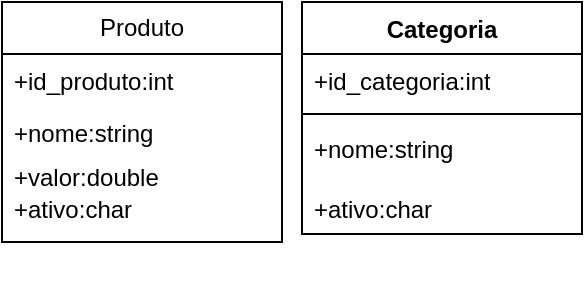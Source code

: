 <mxfile version="27.2.0">
  <diagram name="Página-1" id="Qq1IM_-ujfDf-qRd3iiP">
    <mxGraphModel dx="786" dy="459" grid="1" gridSize="10" guides="1" tooltips="1" connect="1" arrows="1" fold="1" page="1" pageScale="1" pageWidth="827" pageHeight="1169" math="0" shadow="0">
      <root>
        <mxCell id="0" />
        <mxCell id="1" parent="0" />
        <mxCell id="yZuH_q5LCm3heQRYrR1J-1" value="Categoria" style="swimlane;fontStyle=1;align=center;verticalAlign=top;childLayout=stackLayout;horizontal=1;startSize=26;horizontalStack=0;resizeParent=1;resizeParentMax=0;resizeLast=0;collapsible=1;marginBottom=0;whiteSpace=wrap;html=1;" vertex="1" parent="1">
          <mxGeometry x="330" y="200" width="140" height="116" as="geometry" />
        </mxCell>
        <mxCell id="yZuH_q5LCm3heQRYrR1J-2" value="+id_categoria:int" style="text;strokeColor=none;fillColor=none;align=left;verticalAlign=top;spacingLeft=4;spacingRight=4;overflow=hidden;rotatable=0;points=[[0,0.5],[1,0.5]];portConstraint=eastwest;whiteSpace=wrap;html=1;" vertex="1" parent="yZuH_q5LCm3heQRYrR1J-1">
          <mxGeometry y="26" width="140" height="26" as="geometry" />
        </mxCell>
        <mxCell id="yZuH_q5LCm3heQRYrR1J-3" value="" style="line;strokeWidth=1;fillColor=none;align=left;verticalAlign=middle;spacingTop=-1;spacingLeft=3;spacingRight=3;rotatable=0;labelPosition=right;points=[];portConstraint=eastwest;strokeColor=inherit;" vertex="1" parent="yZuH_q5LCm3heQRYrR1J-1">
          <mxGeometry y="52" width="140" height="8" as="geometry" />
        </mxCell>
        <mxCell id="yZuH_q5LCm3heQRYrR1J-4" value="+nome:string&lt;span style=&quot;text-wrap-mode: nowrap; color: rgba(0, 0, 0, 0); font-family: monospace; font-size: 0px;&quot;&gt;%3CmxGraphModel%3E%3Croot%3E%3CmxCell%20id%3D%220%22%2F%3E%3CmxCell%20id%3D%221%22%20parent%3D%220%22%2F%3E%3CmxCell%20id%3D%222%22%20value%3D%22%2Bvalor%3Adouble%26lt%3Bdiv%26gt%3B%26lt%3Bbr%26gt%3B%26lt%3B%2Fdiv%26gt%3B%22%20style%3D%22text%3BstrokeColor%3Dnone%3BfillColor%3Dnone%3Balign%3Dleft%3BverticalAlign%3Dtop%3BspacingLeft%3D4%3BspacingRight%3D4%3Boverflow%3Dhidden%3Brotatable%3D0%3Bpoints%3D%5B%5B0%2C0.5%5D%2C%5B1%2C0.5%5D%5D%3BportConstraint%3Deastwest%3BwhiteSpace%3Dwrap%3Bhtml%3D1%3B%22%20vertex%3D%221%22%20parent%3D%221%22%3E%3CmxGeometry%20x%3D%22180%22%20y%3D%22274%22%20width%3D%22140%22%20height%3D%2246%22%20as%3D%22geometry%22%2F%3E%3C%2FmxCell%3E%3C%2Froot%3E%3C%2FmxGraphModel%3E&lt;/span&gt;" style="text;strokeColor=none;fillColor=none;align=left;verticalAlign=top;spacingLeft=4;spacingRight=4;overflow=hidden;rotatable=0;points=[[0,0.5],[1,0.5]];portConstraint=eastwest;whiteSpace=wrap;html=1;" vertex="1" parent="yZuH_q5LCm3heQRYrR1J-1">
          <mxGeometry y="60" width="140" height="30" as="geometry" />
        </mxCell>
        <mxCell id="yZuH_q5LCm3heQRYrR1J-10" value="+ativo:char" style="text;strokeColor=none;fillColor=none;align=left;verticalAlign=top;spacingLeft=4;spacingRight=4;overflow=hidden;rotatable=0;points=[[0,0.5],[1,0.5]];portConstraint=eastwest;whiteSpace=wrap;html=1;" vertex="1" parent="yZuH_q5LCm3heQRYrR1J-1">
          <mxGeometry y="90" width="140" height="26" as="geometry" />
        </mxCell>
        <mxCell id="yZuH_q5LCm3heQRYrR1J-5" value="Produto" style="swimlane;fontStyle=0;childLayout=stackLayout;horizontal=1;startSize=26;fillColor=none;horizontalStack=0;resizeParent=1;resizeParentMax=0;resizeLast=0;collapsible=1;marginBottom=0;whiteSpace=wrap;html=1;" vertex="1" parent="1">
          <mxGeometry x="180" y="200" width="140" height="120" as="geometry" />
        </mxCell>
        <mxCell id="yZuH_q5LCm3heQRYrR1J-6" value="+id_produto:int" style="text;strokeColor=none;fillColor=none;align=left;verticalAlign=top;spacingLeft=4;spacingRight=4;overflow=hidden;rotatable=0;points=[[0,0.5],[1,0.5]];portConstraint=eastwest;whiteSpace=wrap;html=1;" vertex="1" parent="yZuH_q5LCm3heQRYrR1J-5">
          <mxGeometry y="26" width="140" height="26" as="geometry" />
        </mxCell>
        <mxCell id="yZuH_q5LCm3heQRYrR1J-7" value="+nome:string" style="text;strokeColor=none;fillColor=none;align=left;verticalAlign=top;spacingLeft=4;spacingRight=4;overflow=hidden;rotatable=0;points=[[0,0.5],[1,0.5]];portConstraint=eastwest;whiteSpace=wrap;html=1;" vertex="1" parent="yZuH_q5LCm3heQRYrR1J-5">
          <mxGeometry y="52" width="140" height="22" as="geometry" />
        </mxCell>
        <mxCell id="yZuH_q5LCm3heQRYrR1J-8" value="+valor:double&lt;div&gt;&lt;br&gt;&lt;/div&gt;" style="text;strokeColor=none;fillColor=none;align=left;verticalAlign=top;spacingLeft=4;spacingRight=4;overflow=hidden;rotatable=0;points=[[0,0.5],[1,0.5]];portConstraint=eastwest;whiteSpace=wrap;html=1;" vertex="1" parent="yZuH_q5LCm3heQRYrR1J-5">
          <mxGeometry y="74" width="140" height="46" as="geometry" />
        </mxCell>
        <mxCell id="yZuH_q5LCm3heQRYrR1J-9" value="&lt;div&gt;+ativo:char&lt;/div&gt;" style="text;strokeColor=none;fillColor=none;align=left;verticalAlign=top;spacingLeft=4;spacingRight=4;overflow=hidden;rotatable=0;points=[[0,0.5],[1,0.5]];portConstraint=eastwest;whiteSpace=wrap;html=1;" vertex="1" parent="1">
          <mxGeometry x="180" y="290" width="140" height="50" as="geometry" />
        </mxCell>
      </root>
    </mxGraphModel>
  </diagram>
</mxfile>

